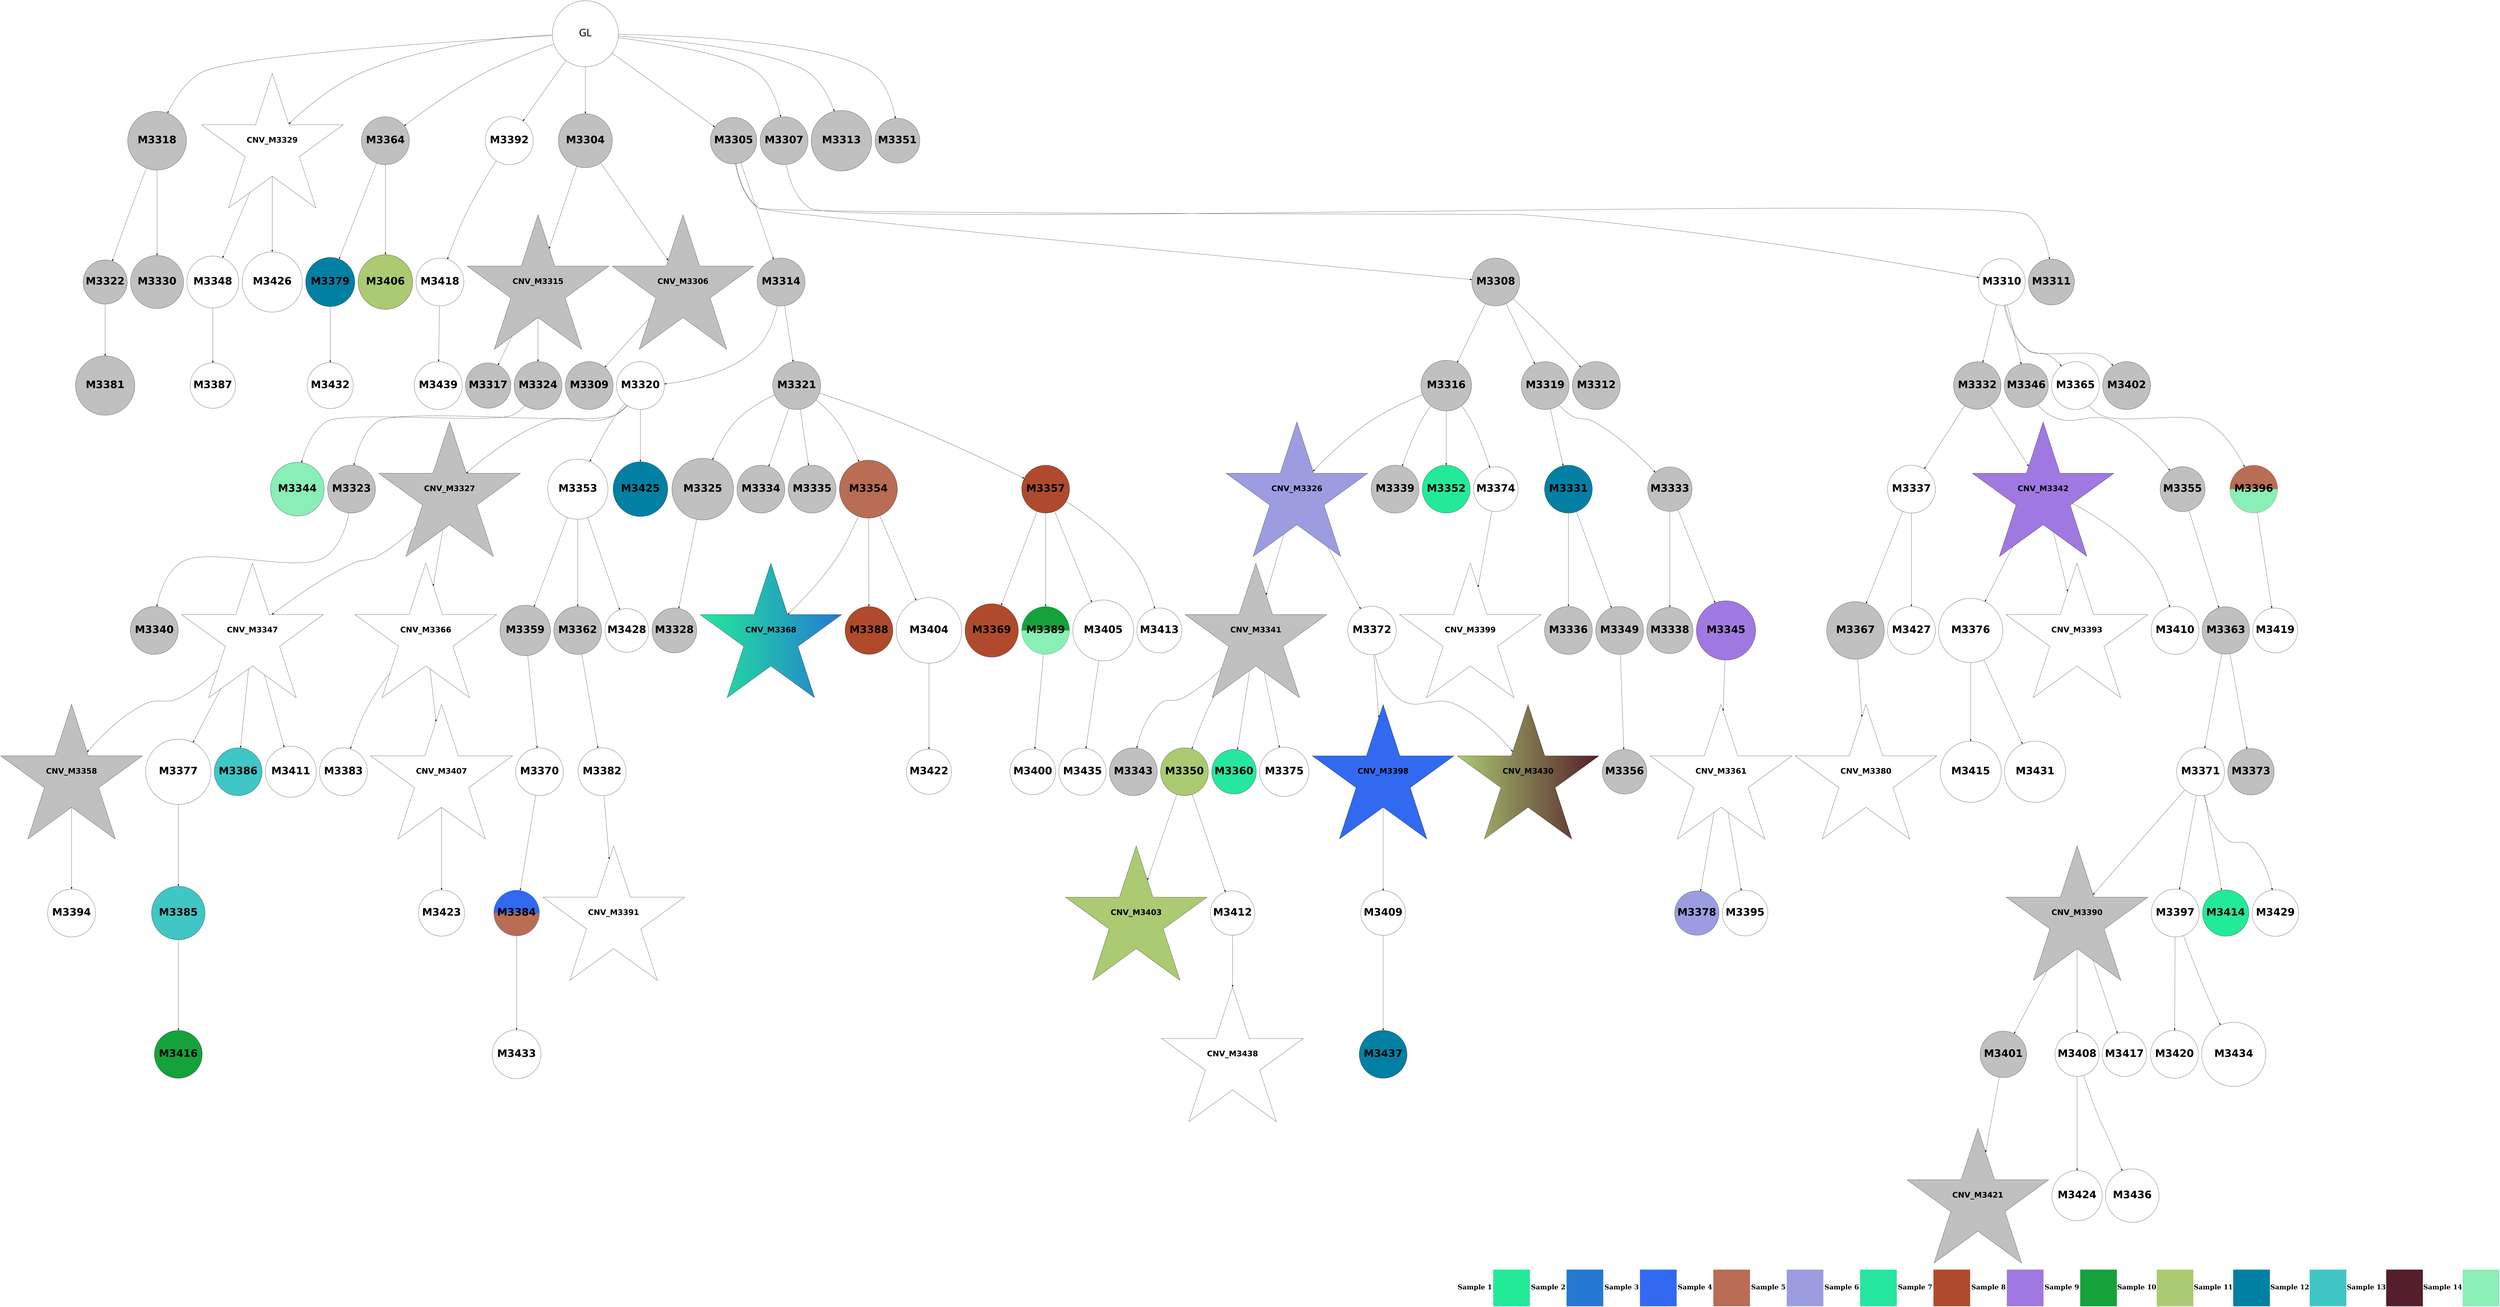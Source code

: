 digraph G { 
rankdir=TB;
3331 -> 3337;
3331 -> 3338;
3332 -> 3334;
3332 -> 3341;
3333 -> 3343;
3333 -> 3356;
3333 -> 3369;
3333 -> 3391;
3335 -> 3339;
3335 -> 3347;
3336 -> 3348;
3336 -> 3350;
3337 -> 3340;
3337 -> 3344;
3337 -> 3370;
3337 -> 3442;
3338 -> 3342;
3338 -> 3351;
3338 -> 3352;
3338 -> 3371;
3338 -> 3374;
3339 -> 3398;
3340 -> 3357;
3341 -> 3361;
3342 -> 3345;
3343 -> 3358;
3343 -> 3389;
3344 -> 3364;
3344 -> 3383;
3346 -> 3365;
3346 -> 3443;
3348 -> 3353;
3348 -> 3366;
3349 -> 3354;
3349 -> 3359;
3350 -> 3355;
3350 -> 3362;
3354 -> 3384;
3354 -> 3444;
3358 -> 3360;
3358 -> 3367;
3358 -> 3377;
3358 -> 3392;
3359 -> 3393;
3359 -> 3410;
3359 -> 3427;
3362 -> 3378;
3363 -> 3372;
3364 -> 3375;
3364 -> 3394;
3364 -> 3403;
3364 -> 3428;
3365 -> 3404;
3366 -> 3373;
3367 -> 3420;
3367 -> 3429;
3370 -> 3376;
3370 -> 3379;
3370 -> 3445;
3371 -> 3385;
3371 -> 3405;
3371 -> 3421;
3372 -> 3380;
3374 -> 3386;
3374 -> 3406;
3374 -> 3422;
3374 -> 3430;
3375 -> 3411;
3376 -> 3387;
3378 -> 3395;
3378 -> 3412;
3379 -> 3399;
3380 -> 3388;
3380 -> 3390;
3381 -> 3396;
3381 -> 3423;
3382 -> 3413;
3383 -> 3400;
3383 -> 3424;
3384 -> 3397;
3387 -> 3401;
3388 -> 3407;
3388 -> 3414;
3388 -> 3431;
3388 -> 3446;
3389 -> 3415;
3389 -> 3447;
3391 -> 3416;
3393 -> 3432;
3393 -> 3448;
3394 -> 3402;
3396 -> 3449;
3399 -> 3408;
3401 -> 3450;
3402 -> 3433;
3406 -> 3417;
3407 -> 3418;
3407 -> 3425;
3407 -> 3434;
3409 -> 3435;
3413 -> 3436;
3414 -> 3437;
3414 -> 3451;
3415 -> 3426;
3418 -> 3438;
3421 -> 3439;
3422 -> 3452;
3424 -> 3440;
3425 -> 3441;
3425 -> 3453;
3426 -> 3454;
3429 -> 3455;
3435 -> 3456;
3320 -> 3321;
3320 -> 3322;
3320 -> 3324;
3320 -> 3330;
3320 -> 3335;
3320 -> 3346;
3320 -> 3368;
3320 -> 3381;
3320 -> 3409;
3321 -> 3323;
3321 -> 3332;
3322 -> 3325;
3322 -> 3327;
3322 -> 3331;
3323 -> 3326;
3324 -> 3328;
3325 -> 3329;
3325 -> 3333;
3325 -> 3336;
3327 -> 3349;
3327 -> 3363;
3327 -> 3382;
3327 -> 3419;
3340 [shape=circle style=filled fillcolor=grey fontname="helvetica-bold" fontsize=56 label="M3323" width=0.22 height=2 ];
3384 [shape=circle style=filled fillcolor=grey fontname="helvetica-bold" fontsize=56 label="M3367" width=4.36 height=2 ];
3413 [shape=circle style=wedged color="#b86d54:#8aeeb7" fontname="helvetica-bold" fontsize=56 label="M3396" width=0.69 height=2 ];
3361 [shape=circle style=filled fillcolor="#8aeeb7" fontname="helvetica-bold" fontsize=56 label="M3344" width=4.07 height=2 ];
3352 [shape=circle style=filled fillcolor=grey fontname="helvetica-bold" fontsize=56 label="M3335" width=0.04 height=2 ];
3406 [shape=circle style=wedged color="#15a23b:#8aeeb7" fontname="helvetica-bold" fontsize=56 label="M3389" width=1.78 height=2 ];
3424 [shape=star style=filled fillcolor=white fontname="helvetica-bold" fontsize=42 label="CNV_M3407"];
3417 [shape=circle style=filled fillcolor=white fontname="helvetica-bold" fontsize=56 label="M3400" width=2.41 height=2 ];
3344 [shape=star style=filled fillcolor=grey fontname="helvetica-bold" fontsize=42 label="CNV_M3327"];
3416 [shape=star style=filled fillcolor=white fontname="helvetica-bold" fontsize=42 label="CNV_M3399"];
3378 [shape=star style=filled fillcolor=white fontname="helvetica-bold" fontsize=42 label="CNV_M3361"];
3382 [shape=circle style=filled fillcolor=white fontname="helvetica-bold" fontsize=56 label="M3365" width=1.5 height=2 ];
3349 [shape=circle style=filled fillcolor=grey fontname="helvetica-bold" fontsize=56 label="M3332" width=2.05 height=2 ];
3323 [shape=star style=filled fillcolor=grey fontname="helvetica-bold" fontsize=42 label="CNV_M3306"];
3453 [shape=circle style=filled fillcolor=white fontname="helvetica-bold" fontsize=56 label="M3436" width=4.06 height=2 ];
3439 [shape=circle style=filled fillcolor=white fontname="helvetica-bold" fontsize=56 label="M3422" width=2.61 height=2 ];
3429 [shape=circle style=filled fillcolor=white fontname="helvetica-bold" fontsize=56 label="M3412" width=2.9 height=2 ];
3375 [shape=star style=filled fillcolor=grey fontname="helvetica-bold" fontsize=42 label="CNV_M3358"];
3395 [shape=circle style=filled fillcolor="#9c9de1" fontname="helvetica-bold" fontsize=56 label="M3378" width=2.92 height=2 ];
3383 [shape=star style=filled fillcolor=white fontname="helvetica-bold" fontsize=42 label="CNV_M3366"];
3444 [shape=circle style=filled fillcolor=white fontname="helvetica-bold" fontsize=56 label="M3427" width=1.5 height=2 ];
3364 [shape=star style=filled fillcolor=white fontname="helvetica-bold" fontsize=42 label="CNV_M3347"];
3368 [shape=circle style=filled fillcolor=grey fontname="helvetica-bold" fontsize=56 label="M3351" width=2.72 height=2 ];
3336 [shape=circle style=filled fillcolor=grey fontname="helvetica-bold" fontsize=56 label="M3319" width=1.21 height=2 ];
3386 [shape=circle style=filled fillcolor="#af4b2c" fontname="helvetica-bold" fontsize=56 label="M3369" width=4.04 height=2 ];
3321 [shape=circle style=filled fillcolor=grey fontname="helvetica-bold" fontsize=56 label="M3304" width=4.09 height=2 ];
3456 [shape=circle style=filled fillcolor=white fontname="helvetica-bold" fontsize=56 label="M3439" width=1.15 height=2 ];
3376 [shape=circle style=filled fillcolor=grey fontname="helvetica-bold" fontsize=56 label="M3359" width=3.82 height=2 ];
3446 [shape=circle style=filled fillcolor=white fontname="helvetica-bold" fontsize=56 label="M3429" width=2.23 height=2 ];
3418 [shape=circle style=filled fillcolor=grey fontname="helvetica-bold" fontsize=56 label="M3401" width=2.22 height=2 ];
3414 [shape=circle style=filled fillcolor=white fontname="helvetica-bold" fontsize=56 label="M3397" width=1.65 height=2 ];
3346 [shape=star style=filled fillcolor=white fontname="helvetica-bold" fontsize=42 label="CNV_M3329"];
3385 [shape=star style=filled fillcolor="#23ea99:#2579d2" fontname="helvetica-bold" fontsize=42 label="CNV_M3368"];
3320 [label="GL" fontname="arial-bold" fontsize=56 width=5 height=5];
3334 [shape=circle style=filled fillcolor=grey fontname="helvetica-bold" fontsize=56 label="M3317" width=3.43 height=2 ];
3348 [shape=circle style=filled fillcolor="#0280a3" fontname="helvetica-bold" fontsize=56 label="M3331" width=0.86 height=2 ];
3356 [shape=circle style=filled fillcolor=grey fontname="helvetica-bold" fontsize=56 label="M3339" width=1.02 height=2 ];
3373 [shape=circle style=filled fillcolor=grey fontname="helvetica-bold" fontsize=56 label="M3356" width=2.84 height=2 ];
3420 [shape=star style=filled fillcolor="#abca72" fontname="helvetica-bold" fontsize=42 label="CNV_M3403"];
3353 [shape=circle style=filled fillcolor=grey fontname="helvetica-bold" fontsize=56 label="M3336" width=0.04 height=2 ];
3445 [shape=circle style=filled fillcolor=white fontname="helvetica-bold" fontsize=56 label="M3428" width=3.31 height=2 ];
3337 [shape=circle style=filled fillcolor=white fontname="helvetica-bold" fontsize=56 label="M3320" width=0.84 height=2 ];
3343 [shape=star style=filled fillcolor="#9c9de1" fontname="helvetica-bold" fontsize=42 label="CNV_M3326"];
3415 [shape=star style=filled fillcolor="#3169f1" fontname="helvetica-bold" fontsize=42 label="CNV_M3398"];
3421 [shape=circle style=filled fillcolor=white fontname="helvetica-bold" fontsize=56 label="M3404" width=4.96 height=2 ];
3357 [shape=circle style=filled fillcolor=grey fontname="helvetica-bold" fontsize=56 label="M3340" width=1.97 height=2 ];
3380 [shape=circle style=filled fillcolor=grey fontname="helvetica-bold" fontsize=56 label="M3363" width=3.58 height=2 ];
3327 [shape=circle style=filled fillcolor=white fontname="helvetica-bold" fontsize=56 label="M3310" width=2.19 height=2 ];
3411 [shape=circle style=filled fillcolor=white fontname="helvetica-bold" fontsize=56 label="M3394" width=1.46 height=2 ];
3372 [shape=circle style=filled fillcolor=grey fontname="helvetica-bold" fontsize=56 label="M3355" width=2.7 height=2 ];
3423 [shape=circle style=filled fillcolor="#abca72" fontname="helvetica-bold" fontsize=56 label="M3406" width=4.14 height=2 ];
3354 [shape=circle style=filled fillcolor=white fontname="helvetica-bold" fontsize=56 label="M3337" width=1 height=2 ];
3365 [shape=circle style=filled fillcolor=white fontname="helvetica-bold" fontsize=56 label="M3348" width=3.93 height=2 ];
3440 [shape=circle style=filled fillcolor=white fontname="helvetica-bold" fontsize=56 label="M3423" width=2.29 height=2 ];
3366 [shape=circle style=filled fillcolor=grey fontname="helvetica-bold" fontsize=56 label="M3349" width=1.65 height=2 ];
3381 [shape=circle style=filled fillcolor=grey fontname="helvetica-bold" fontsize=56 label="M3364" width=0.5 height=2 ];
3404 [shape=circle style=filled fillcolor=white fontname="helvetica-bold" fontsize=56 label="M3387" width=2.48 height=2 ];
3358 [shape=star style=filled fillcolor=grey fontname="helvetica-bold" fontsize=42 label="CNV_M3341"];
3350 [shape=circle style=filled fillcolor=grey fontname="helvetica-bold" fontsize=56 label="M3333" width=2.96 height=2 ];
3427 [shape=circle style=filled fillcolor=white fontname="helvetica-bold" fontsize=56 label="M3410" width=2 height=2 ];
3369 [shape=circle style=filled fillcolor="#23ea99" fontname="helvetica-bold" fontsize=56 label="M3352" width=0.69 height=2 ];
3419 [shape=circle style=filled fillcolor=grey fontname="helvetica-bold" fontsize=56 label="M3402" width=0.07 height=2 ];
3403 [shape=circle style=filled fillcolor="#3fc6c5" fontname="helvetica-bold" fontsize=56 label="M3386" width=1.44 height=2 ];
3351 [shape=circle style=filled fillcolor=grey fontname="helvetica-bold" fontsize=56 label="M3334" width=0.22 height=2 ];
3448 [shape=circle style=filled fillcolor=white fontname="helvetica-bold" fontsize=56 label="M3431" width=4.63 height=2 ];
3379 [shape=circle style=filled fillcolor=grey fontname="helvetica-bold" fontsize=56 label="M3362" width=0.77 height=2 ];
3437 [shape=circle style=filled fillcolor=white fontname="helvetica-bold" fontsize=56 label="M3420" width=1.65 height=2 ];
3401 [shape=circle style=wedged color="#3169f1:#b86d54" fontname="helvetica-bold" fontsize=56 label="M3384" width=2.39 height=2 ];
3438 [shape=star style=filled fillcolor=grey fontname="helvetica-bold" fontsize=42 label="CNV_M3421"];
3402 [shape=circle style=filled fillcolor="#3fc6c5" fontname="helvetica-bold" fontsize=56 label="M3385" width=4.06 height=2 ];
3355 [shape=circle style=filled fillcolor=grey fontname="helvetica-bold" fontsize=56 label="M3338" width=3.5 height=2 ];
3339 [shape=circle style=filled fillcolor=grey fontname="helvetica-bold" fontsize=56 label="M3322" width=3.09 height=2 ];
3409 [shape=circle style=filled fillcolor=white fontname="helvetica-bold" fontsize=56 label="M3392" width=1.86 height=2 ];
3422 [shape=circle style=filled fillcolor=white fontname="helvetica-bold" fontsize=56 label="M3405" width=4.61 height=2 ];
3324 [shape=circle style=filled fillcolor=grey fontname="helvetica-bold" fontsize=56 label="M3307" width=0.97 height=2 ];
3331 [shape=circle style=filled fillcolor=grey fontname="helvetica-bold" fontsize=56 label="M3314" width=0.49 height=2 ];
3371 [shape=circle style=filled fillcolor="#b86d54" fontname="helvetica-bold" fontsize=56 label="M3354" width=4.39 height=2 ];
3428 [shape=circle style=filled fillcolor=white fontname="helvetica-bold" fontsize=56 label="M3411" width=3.86 height=2 ];
3388 [shape=circle style=filled fillcolor=white fontname="helvetica-bold" fontsize=56 label="M3371" width=0.54 height=2 ];
3412 [shape=circle style=filled fillcolor=white fontname="helvetica-bold" fontsize=56 label="M3395" width=2.43 height=2 ];
3342 [shape=circle style=filled fillcolor=grey fontname="helvetica-bold" fontsize=56 label="M3325" width=4.66 height=2 ];
3322 [shape=circle style=filled fillcolor=grey fontname="helvetica-bold" fontsize=56 label="M3305" width=3.52 height=2 ];
3393 [shape=circle style=filled fillcolor=white fontname="helvetica-bold" fontsize=56 label="M3376" width=4.86 height=2 ];
3387 [shape=circle style=filled fillcolor=white fontname="helvetica-bold" fontsize=56 label="M3370" width=2.04 height=2 ];
3450 [shape=circle style=filled fillcolor=white fontname="helvetica-bold" fontsize=56 label="M3433" width=3.7 height=2 ];
3338 [shape=circle style=filled fillcolor=grey fontname="helvetica-bold" fontsize=56 label="M3321" width=0.63 height=2 ];
3329 [shape=circle style=filled fillcolor=grey fontname="helvetica-bold" fontsize=56 label="M3312" width=0.71 height=2 ];
3449 [shape=circle style=filled fillcolor=white fontname="helvetica-bold" fontsize=56 label="M3432" width=2.33 height=2 ];
3408 [shape=star style=filled fillcolor=white fontname="helvetica-bold" fontsize=42 label="CNV_M3391"];
3452 [shape=circle style=filled fillcolor=white fontname="helvetica-bold" fontsize=56 label="M3435" width=2.12 height=2 ];
3405 [shape=circle style=filled fillcolor="#af4b2c" fontname="helvetica-bold" fontsize=56 label="M3388" width=0.06 height=2 ];
3407 [shape=star style=filled fillcolor=grey fontname="helvetica-bold" fontsize=42 label="CNV_M3390"];
3345 [shape=circle style=filled fillcolor=grey fontname="helvetica-bold" fontsize=56 label="M3328" width=2.72 height=2 ];
3398 [shape=circle style=filled fillcolor=grey fontname="helvetica-bold" fontsize=56 label="M3381" width=4.49 height=2 ];
3330 [shape=circle style=filled fillcolor=grey fontname="helvetica-bold" fontsize=56 label="M3313" width=4.58 height=2 ];
3332 [shape=star style=filled fillcolor=grey fontname="helvetica-bold" fontsize=42 label="CNV_M3315"];
3341 [shape=circle style=filled fillcolor=grey fontname="helvetica-bold" fontsize=56 label="M3324" width=1.83 height=2 ];
3410 [shape=star style=filled fillcolor=white fontname="helvetica-bold" fontsize=42 label="CNV_M3393"];
3374 [shape=circle style=filled fillcolor="#af4b2c" fontname="helvetica-bold" fontsize=56 label="M3357" width=0.5 height=2 ];
3328 [shape=circle style=filled fillcolor=grey fontname="helvetica-bold" fontsize=56 label="M3311" width=3.47 height=2 ];
3455 [shape=star style=filled fillcolor=white fontname="helvetica-bold" fontsize=42 label="CNV_M3438"];
3392 [shape=circle style=filled fillcolor=white fontname="helvetica-bold" fontsize=56 label="M3375" width=3.74 height=2 ];
3394 [shape=circle style=filled fillcolor=white fontname="helvetica-bold" fontsize=56 label="M3377" width=4.94 height=2 ];
3431 [shape=circle style=filled fillcolor="#23ea99" fontname="helvetica-bold" fontsize=56 label="M3414" width=2.28 height=2 ];
3443 [shape=circle style=filled fillcolor=white fontname="helvetica-bold" fontsize=56 label="M3426" width=4.56 height=2 ];
3451 [shape=circle style=filled fillcolor=white fontname="helvetica-bold" fontsize=56 label="M3434" width=4.86 height=2 ];
3390 [shape=circle style=filled fillcolor=grey fontname="helvetica-bold" fontsize=56 label="M3373" width=3.51 height=2 ];
3436 [shape=circle style=filled fillcolor=white fontname="helvetica-bold" fontsize=56 label="M3419" width=2.66 height=2 ];
3367 [shape=circle style=filled fillcolor="#abca72" fontname="helvetica-bold" fontsize=56 label="M3350" width=1.24 height=2 ];
3397 [shape=star style=filled fillcolor=white fontname="helvetica-bold" fontsize=42 label="CNV_M3380"];
3396 [shape=circle style=filled fillcolor="#0280a3" fontname="helvetica-bold" fontsize=56 label="M3379" width=3.72 height=2 ];
3442 [shape=circle style=filled fillcolor="#0280a3" fontname="helvetica-bold" fontsize=56 label="M3425" width=4.14 height=2 ];
3377 [shape=circle style=filled fillcolor="#27e69f" fontname="helvetica-bold" fontsize=56 label="M3360" width=2.76 height=2 ];
3333 [shape=circle style=filled fillcolor=grey fontname="helvetica-bold" fontsize=56 label="M3316" width=3.83 height=2 ];
3326 [shape=circle style=filled fillcolor=grey fontname="helvetica-bold" fontsize=56 label="M3309" width=1.32 height=2 ];
3391 [shape=circle style=filled fillcolor=white fontname="helvetica-bold" fontsize=56 label="M3374" width=3.37 height=2 ];
3426 [shape=circle style=filled fillcolor=white fontname="helvetica-bold" fontsize=56 label="M3409" width=2.76 height=2 ];
3362 [shape=circle style=filled fillcolor="#a078e1" fontname="helvetica-bold" fontsize=56 label="M3345" width=4.48 height=2 ];
3433 [shape=circle style=filled fillcolor="#15a23b" fontname="helvetica-bold" fontsize=56 label="M3416" width=0.63 height=2 ];
3430 [shape=circle style=filled fillcolor=white fontname="helvetica-bold" fontsize=56 label="M3413" width=2.69 height=2 ];
3360 [shape=circle style=filled fillcolor=grey fontname="helvetica-bold" fontsize=56 label="M3343" width=1 height=2 ];
3370 [shape=circle style=filled fillcolor=white fontname="helvetica-bold" fontsize=56 label="M3353" width=4.55 height=2 ];
3325 [shape=circle style=filled fillcolor=grey fontname="helvetica-bold" fontsize=56 label="M3308" width=0.35 height=2 ];
3425 [shape=circle style=filled fillcolor=white fontname="helvetica-bold" fontsize=56 label="M3408" width=3.2 height=2 ];
3454 [shape=circle style=filled fillcolor="#0280a3" fontname="helvetica-bold" fontsize=56 label="M3437" width=1.57 height=2 ];
3389 [shape=circle style=filled fillcolor=white fontname="helvetica-bold" fontsize=56 label="M3372" width=3.67 height=2 ];
3434 [shape=circle style=filled fillcolor=white fontname="helvetica-bold" fontsize=56 label="M3417" width=2.97 height=2 ];
3363 [shape=circle style=filled fillcolor=grey fontname="helvetica-bold" fontsize=56 label="M3346" width=3.13 height=2 ];
3399 [shape=circle style=filled fillcolor=white fontname="helvetica-bold" fontsize=56 label="M3382" width=0.62 height=2 ];
3447 [shape=star style=filled fillcolor="#abca72:#551e2b" fontname="helvetica-bold" fontsize=42 label="CNV_M3430"];
3359 [shape=star style=filled fillcolor="#a078e1" fontname="helvetica-bold" fontsize=42 label="CNV_M3342"];
3400 [shape=circle style=filled fillcolor=white fontname="helvetica-bold" fontsize=56 label="M3383" width=0.88 height=2 ];
3432 [shape=circle style=filled fillcolor=white fontname="helvetica-bold" fontsize=56 label="M3415" width=4.62 height=2 ];
3347 [shape=circle style=filled fillcolor=grey fontname="helvetica-bold" fontsize=56 label="M3330" width=4.01 height=2 ];
3441 [shape=circle style=filled fillcolor=white fontname="helvetica-bold" fontsize=56 label="M3424" width=3.8 height=2 ];
3435 [shape=circle style=filled fillcolor=white fontname="helvetica-bold" fontsize=56 label="M3418" width=1.76 height=2 ];
3335 [shape=circle style=filled fillcolor=grey fontname="helvetica-bold" fontsize=56 label="M3318" width=4.44 height=2 ];
{rank=sink;
Legend[shape=none, margin=0, label=<<TABLE border="0" cellborder="0" cellspacing="0"> 
<TR><TD width="200" height="200" colspan="1"><FONT POINT-SIZE="36.0"><B>Sample 1</B></FONT></TD><TD width="200" height="200" colspan="1" BGCOLOR="#23ea99"></TD>
<TD width="200" height="200" colspan="1"><FONT POINT-SIZE="36.0"><B>Sample 2</B></FONT></TD><TD width="200" height="200" colspan="1" BGCOLOR="#2579d2"></TD>
<TD width="200" height="200" colspan="1"><FONT POINT-SIZE="36.0"><B>Sample 3</B></FONT></TD><TD width="200" height="200" colspan="1" BGCOLOR="#3169f1"></TD>
<TD width="200" height="200" colspan="1"><FONT POINT-SIZE="36.0"><B>Sample 4</B></FONT></TD><TD width="200" height="200" colspan="1" BGCOLOR="#b86d54"></TD>
<TD width="200" height="200" colspan="1"><FONT POINT-SIZE="36.0"><B>Sample 5</B></FONT></TD><TD width="200" height="200" colspan="1" BGCOLOR="#9c9de1"></TD>
<TD width="200" height="200" colspan="1"><FONT POINT-SIZE="36.0"><B>Sample 6</B></FONT></TD><TD width="200" height="200" colspan="1" BGCOLOR="#27e69f"></TD>
<TD width="200" height="200" colspan="1"><FONT POINT-SIZE="36.0"><B>Sample 7</B></FONT></TD><TD width="200" height="200" colspan="1" BGCOLOR="#af4b2c"></TD>
<TD width="200" height="200" colspan="1"><FONT POINT-SIZE="36.0"><B>Sample 8</B></FONT></TD><TD width="200" height="200" colspan="1" BGCOLOR="#a078e1"></TD>
<TD width="200" height="200" colspan="1"><FONT POINT-SIZE="36.0"><B>Sample 9</B></FONT></TD><TD width="200" height="200" colspan="1" BGCOLOR="#15a23b"></TD>
<TD width="200" height="200" colspan="1"><FONT POINT-SIZE="36.0"><B>Sample 10</B></FONT></TD><TD width="200" height="200" colspan="1" BGCOLOR="#abca72"></TD>
<TD width="200" height="200" colspan="1"><FONT POINT-SIZE="36.0"><B>Sample 11</B></FONT></TD><TD width="200" height="200" colspan="1" BGCOLOR="#0280a3"></TD>
<TD width="200" height="200" colspan="1"><FONT POINT-SIZE="36.0"><B>Sample 12</B></FONT></TD><TD width="200" height="200" colspan="1" BGCOLOR="#3fc6c5"></TD>
<TD width="200" height="200" colspan="1"><FONT POINT-SIZE="36.0"><B>Sample 13</B></FONT></TD><TD width="200" height="200" colspan="1" BGCOLOR="#551e2b"></TD>
<TD width="200" height="200" colspan="1"><FONT POINT-SIZE="36.0"><B>Sample 14</B></FONT></TD><TD width="200" height="200" colspan="1" BGCOLOR="#8aeeb7"></TD>
</TR></TABLE>>];
} 
}